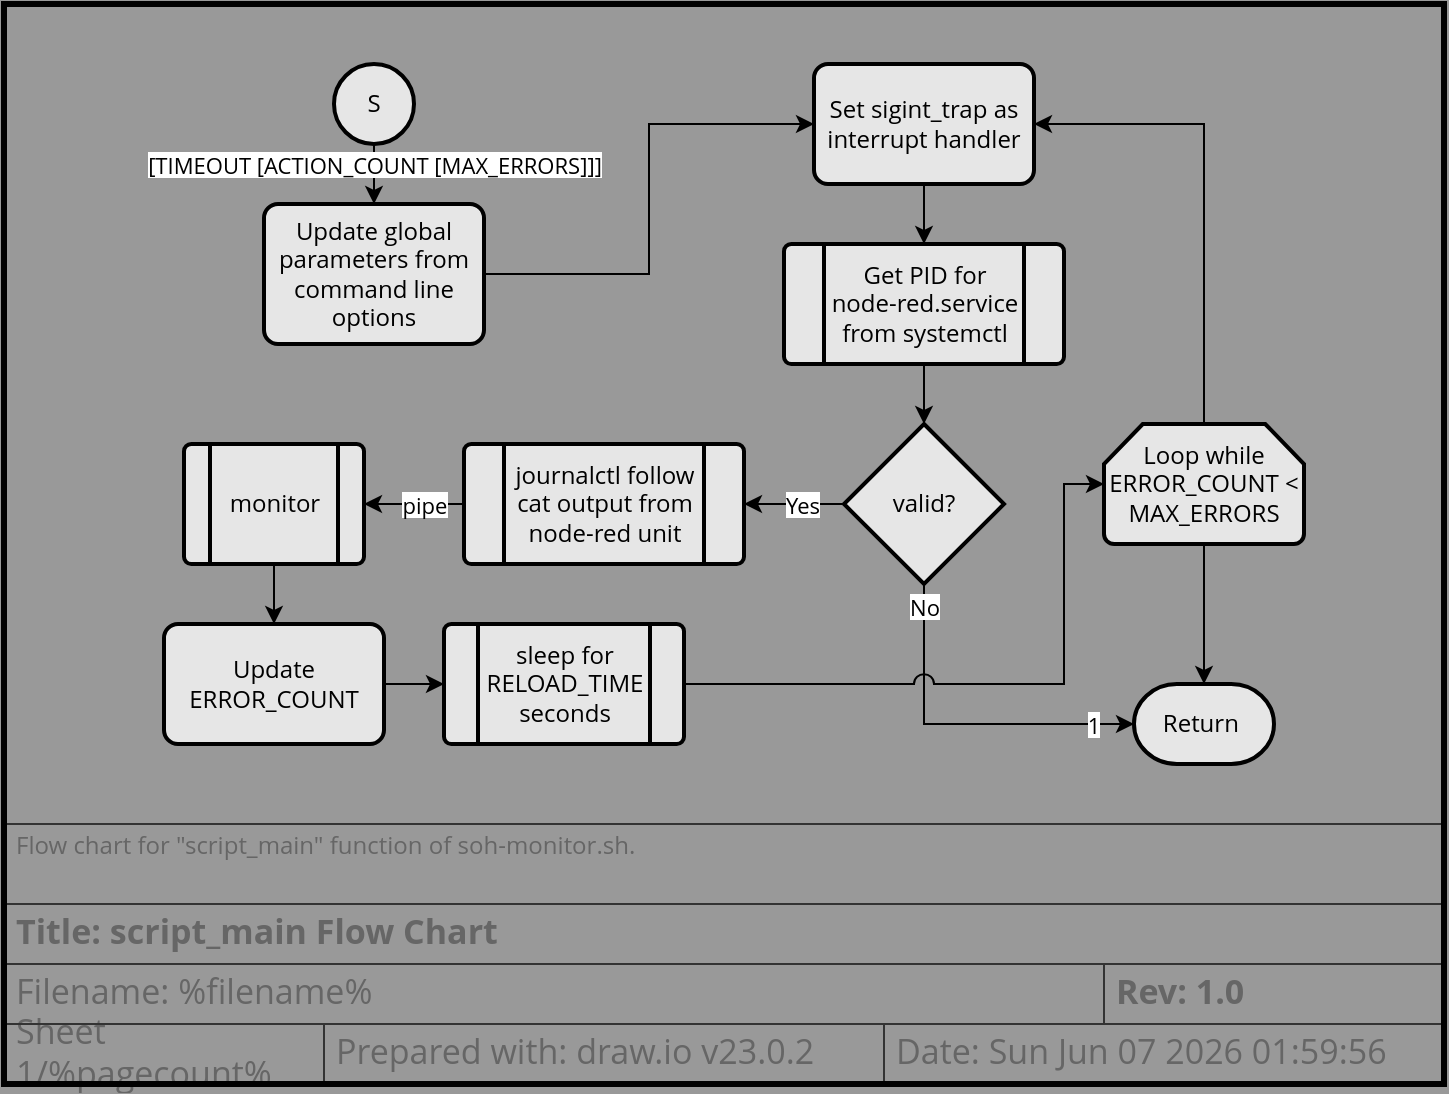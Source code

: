 <mxfile version="23.0.2" type="device">
  <diagram name="script_main Flow Chart" id="fo18u6Ch1KVScq3Fo-Wy">
    <mxGraphModel dx="1130" dy="1213" grid="1" gridSize="10" guides="1" tooltips="1" connect="1" arrows="1" fold="1" page="1" pageScale="1" pageWidth="800" pageHeight="350" background="#999999" math="0" shadow="0">
      <root>
        <object label="" description="Flow chart for &quot;script_main&quot; function of soh-monitor.sh." rev="1.0" id="0">
          <mxCell />
        </object>
        <object label="Title Block" id="1">
          <mxCell style="locked=1;" parent="0" />
        </object>
        <mxCell id="h7L3MlKvrl_dhOmhB3lf-10" value="Prepared with: draw.io v23.0.2" style="strokeWidth=1;shadow=0;dashed=0;align=center;html=1;shape=mxgraph.mockup.text.textBox;fontColor=#666666;align=left;fontSize=17;spacingLeft=4;spacingTop=-3;whiteSpace=wrap;strokeColor=#333333;mainText=;fillColor=none;fontFamily=Open Sans;movable=1;resizable=1;rotatable=1;deletable=1;editable=1;locked=0;connectable=1;" parent="1" vertex="1">
          <mxGeometry x="220" y="300" width="280" height="30" as="geometry" />
        </mxCell>
        <object label="&lt;div align=&quot;left&quot;&gt;Sheet %pagenumber%/%pagecount%&lt;/div&gt;" placeholders="1" id="h7L3MlKvrl_dhOmhB3lf-12">
          <mxCell style="strokeWidth=1;shadow=0;dashed=0;align=left;html=1;shape=mxgraph.mockup.text.textBox;fontColor=#666666;align=left;fontSize=17;spacingLeft=4;spacingTop=-3;whiteSpace=wrap;strokeColor=#333333;mainText=;fillColor=none;fontFamily=Open Sans;movable=1;resizable=1;rotatable=1;deletable=1;editable=1;locked=0;connectable=1;" parent="1" vertex="1">
            <mxGeometry x="60" y="300" width="160" height="30" as="geometry" />
          </mxCell>
        </object>
        <object label="Date: &lt;font style=&quot;font-size: 17px;&quot;&gt;%date{ddd mmm dd yyyy HH:MM:ss}%&lt;/font&gt;" placeholders="1" id="h7L3MlKvrl_dhOmhB3lf-13">
          <mxCell style="strokeWidth=1;shadow=0;dashed=0;align=center;html=1;shape=mxgraph.mockup.text.textBox;fontColor=#666666;align=left;fontSize=17;spacingLeft=4;spacingTop=-3;whiteSpace=wrap;strokeColor=#333333;mainText=;fillColor=none;fontFamily=Open Sans;movable=1;resizable=1;rotatable=1;deletable=1;editable=1;locked=0;connectable=1;" parent="1" vertex="1">
            <mxGeometry x="500" y="300" width="280" height="30" as="geometry" />
          </mxCell>
        </object>
        <object label="&lt;b&gt;Title: %page%&lt;/b&gt;" placeholders="1" id="h7L3MlKvrl_dhOmhB3lf-14">
          <mxCell style="strokeWidth=1;shadow=0;dashed=0;align=center;html=1;shape=mxgraph.mockup.text.textBox;fontColor=#666666;align=left;fontSize=17;spacingLeft=4;spacingTop=-3;whiteSpace=wrap;strokeColor=#333333;mainText=;fillColor=none;fontFamily=Open Sans;movable=1;resizable=1;rotatable=1;deletable=1;editable=1;locked=0;connectable=1;" parent="1" vertex="1">
            <mxGeometry x="60" y="240" width="720" height="30" as="geometry" />
          </mxCell>
        </object>
        <object label="Filename: %filename%" placeholders="1" id="h7L3MlKvrl_dhOmhB3lf-15">
          <mxCell style="strokeWidth=1;shadow=0;dashed=0;align=center;html=1;shape=mxgraph.mockup.text.textBox;fontColor=#666666;align=left;fontSize=17;spacingLeft=4;spacingTop=-3;whiteSpace=wrap;strokeColor=#333333;mainText=;fillColor=none;fontFamily=Open Sans;movable=1;resizable=1;rotatable=1;deletable=1;editable=1;locked=0;connectable=1;" parent="1" vertex="1">
            <mxGeometry x="60" y="270" width="550" height="30" as="geometry" />
          </mxCell>
        </object>
        <object label="&lt;div align=&quot;left&quot;&gt;%description%&lt;/div&gt;" placeholders="1" id="h7L3MlKvrl_dhOmhB3lf-16">
          <mxCell style="strokeWidth=1;shadow=0;dashed=0;html=1;shape=mxgraph.mockup.text.textBox;fontColor=#666666;align=left;verticalAlign=top;fontSize=12;spacingLeft=4;spacingTop=-3;whiteSpace=wrap;strokeColor=#333333;mainText=;fillColor=none;fontFamily=Open Sans;movable=1;resizable=1;rotatable=1;deletable=1;editable=1;locked=0;connectable=1;" parent="1" vertex="1">
            <mxGeometry x="60" y="200" width="720" height="40" as="geometry" />
          </mxCell>
        </object>
        <object label="&lt;b&gt;Rev: %rev%&lt;br&gt;&lt;/b&gt;" placeholders="1" id="EyKvBmyPNv_MzgSUc5b6-1">
          <mxCell style="strokeWidth=1;shadow=0;dashed=0;align=center;html=1;shape=mxgraph.mockup.text.textBox;fontColor=#666666;align=left;fontSize=17;spacingLeft=4;spacingTop=-3;whiteSpace=wrap;strokeColor=#333333;mainText=;fillColor=none;fontFamily=Open Sans;movable=1;resizable=1;rotatable=1;deletable=1;editable=1;locked=0;connectable=1;" parent="1" vertex="1">
            <mxGeometry x="610" y="270" width="170" height="30" as="geometry" />
          </mxCell>
        </object>
        <object label="Drawing Frame" id="2jkEU8j2_UPUL1MGRyPS-1">
          <mxCell style="locked=1;" parent="0" />
        </object>
        <mxCell id="2jkEU8j2_UPUL1MGRyPS-2" value="" style="rounded=0;whiteSpace=wrap;html=1;fillColor=none;strokeWidth=3;movable=1;resizable=1;rotatable=1;deletable=1;editable=1;locked=0;connectable=1;" parent="2jkEU8j2_UPUL1MGRyPS-1" vertex="1">
          <mxGeometry x="60" y="-210" width="720" height="540" as="geometry" />
        </mxCell>
        <object label="Document" id="NbdiYjX3MhI7OpqD2NvG-1">
          <mxCell parent="0" />
        </object>
        <mxCell id="yw6FAlG5G-Jae9AWYVl--2" value="[TIMEOUT [ACTION_COUNT [MAX_ERRORS]]]" style="edgeStyle=orthogonalEdgeStyle;rounded=0;orthogonalLoop=1;jettySize=auto;html=1;fontFamily=Open Sans;" parent="NbdiYjX3MhI7OpqD2NvG-1" source="fzffGFe7_WvlfE_VzDE6-1" target="smkoKUX5MMubbUwZfC6I-2" edge="1">
          <mxGeometry x="0.2" relative="1" as="geometry">
            <mxPoint x="160" y="-90" as="targetPoint" />
            <mxPoint as="offset" />
          </mxGeometry>
        </mxCell>
        <mxCell id="fzffGFe7_WvlfE_VzDE6-1" value="S" style="strokeWidth=2;html=1;shape=mxgraph.flowchart.start_2;whiteSpace=wrap;fillColor=#E6E6E6;fontFamily=Open Sans;" parent="NbdiYjX3MhI7OpqD2NvG-1" vertex="1">
          <mxGeometry x="225" y="-180.0" width="40" height="40" as="geometry" />
        </mxCell>
        <mxCell id="smkoKUX5MMubbUwZfC6I-5" style="edgeStyle=orthogonalEdgeStyle;rounded=0;orthogonalLoop=1;jettySize=auto;html=1;" parent="NbdiYjX3MhI7OpqD2NvG-1" source="isz0wImtCZ7TI1DU8Cka-1" target="smkoKUX5MMubbUwZfC6I-4" edge="1">
          <mxGeometry relative="1" as="geometry" />
        </mxCell>
        <mxCell id="smkoKUX5MMubbUwZfC6I-2" value="Update global parameters from command line options" style="rounded=1;whiteSpace=wrap;html=1;absoluteArcSize=1;arcSize=14;strokeWidth=2;fillColor=#E6E6E6;fontFamily=Open Sans;" parent="NbdiYjX3MhI7OpqD2NvG-1" vertex="1">
          <mxGeometry x="190" y="-110" width="110" height="70" as="geometry" />
        </mxCell>
        <mxCell id="smkoKUX5MMubbUwZfC6I-7" value="Yes" style="edgeStyle=orthogonalEdgeStyle;rounded=0;orthogonalLoop=1;jettySize=auto;html=1;fontFamily=Open Sans;" parent="NbdiYjX3MhI7OpqD2NvG-1" source="smkoKUX5MMubbUwZfC6I-4" target="h4xeG-PqXKgAKbSKeLx_-9" edge="1">
          <mxGeometry x="-0.143" relative="1" as="geometry">
            <mxPoint as="offset" />
          </mxGeometry>
        </mxCell>
        <mxCell id="smkoKUX5MMubbUwZfC6I-13" value="No" style="edgeStyle=orthogonalEdgeStyle;rounded=0;orthogonalLoop=1;jettySize=auto;html=1;fontFamily=Open Sans;exitX=0.5;exitY=1;exitDx=0;exitDy=0;exitPerimeter=0;entryX=0;entryY=0.5;entryDx=0;entryDy=0;entryPerimeter=0;" parent="NbdiYjX3MhI7OpqD2NvG-1" source="smkoKUX5MMubbUwZfC6I-4" target="smkoKUX5MMubbUwZfC6I-17" edge="1">
          <mxGeometry x="-0.871" relative="1" as="geometry">
            <mxPoint as="offset" />
            <mxPoint x="350" y="355" as="targetPoint" />
          </mxGeometry>
        </mxCell>
        <mxCell id="smkoKUX5MMubbUwZfC6I-4" value="valid?" style="strokeWidth=2;html=1;shape=mxgraph.flowchart.decision;whiteSpace=wrap;fillColor=#E6E6E6;fontFamily=Open Sans;verticalAlign=middle;" parent="NbdiYjX3MhI7OpqD2NvG-1" vertex="1">
          <mxGeometry x="480" y="-5.684e-14" width="80" height="80" as="geometry" />
        </mxCell>
        <mxCell id="smkoKUX5MMubbUwZfC6I-17" value="Return&amp;nbsp;" style="strokeWidth=2;html=1;shape=mxgraph.flowchart.terminator;whiteSpace=wrap;fillColor=#E6E6E6;fontFamily=Open Sans;" parent="NbdiYjX3MhI7OpqD2NvG-1" vertex="1">
          <mxGeometry x="625" y="130" width="70" height="40" as="geometry" />
        </mxCell>
        <mxCell id="h4xeG-PqXKgAKbSKeLx_-2" value="" style="edgeStyle=orthogonalEdgeStyle;rounded=0;orthogonalLoop=1;jettySize=auto;html=1;exitX=1;exitY=0.5;exitDx=0;exitDy=0;entryX=0;entryY=0.5;entryDx=0;entryDy=0;" edge="1" parent="NbdiYjX3MhI7OpqD2NvG-1" source="smkoKUX5MMubbUwZfC6I-2" target="h4xeG-PqXKgAKbSKeLx_-1">
          <mxGeometry relative="1" as="geometry">
            <mxPoint x="170" y="-85" as="sourcePoint" />
            <mxPoint x="350" y="125" as="targetPoint" />
          </mxGeometry>
        </mxCell>
        <mxCell id="h4xeG-PqXKgAKbSKeLx_-1" value="Set sigint_trap as interrupt handler" style="rounded=1;whiteSpace=wrap;html=1;absoluteArcSize=1;arcSize=14;strokeWidth=2;fillColor=#E6E6E6;fontFamily=Open Sans;" vertex="1" parent="NbdiYjX3MhI7OpqD2NvG-1">
          <mxGeometry x="465" y="-180" width="110" height="60" as="geometry" />
        </mxCell>
        <mxCell id="h4xeG-PqXKgAKbSKeLx_-3" value="" style="edgeStyle=orthogonalEdgeStyle;rounded=0;orthogonalLoop=1;jettySize=auto;html=1;" edge="1" parent="NbdiYjX3MhI7OpqD2NvG-1" source="h4xeG-PqXKgAKbSKeLx_-1" target="isz0wImtCZ7TI1DU8Cka-1">
          <mxGeometry relative="1" as="geometry">
            <mxPoint x="310" y="-85" as="sourcePoint" />
            <mxPoint x="350" y="125" as="targetPoint" />
          </mxGeometry>
        </mxCell>
        <mxCell id="isz0wImtCZ7TI1DU8Cka-1" value="Get PID for&lt;br&gt;node-red.service from systemctl" style="verticalLabelPosition=middle;verticalAlign=middle;html=1;shape=process;whiteSpace=wrap;rounded=1;size=0.14;arcSize=6;fillColor=#E6E6E6;fontFamily=Open Sans;labelPosition=center;align=center;strokeWidth=2;" parent="NbdiYjX3MhI7OpqD2NvG-1" vertex="1">
          <mxGeometry x="450" y="-90" width="140" height="60" as="geometry" />
        </mxCell>
        <mxCell id="h4xeG-PqXKgAKbSKeLx_-4" value="1" style="text;html=1;strokeColor=none;fillColor=none;align=center;verticalAlign=middle;whiteSpace=wrap;rounded=0;fontFamily=Open Sans;fontSize=11;labelBackgroundColor=default;" vertex="1" parent="NbdiYjX3MhI7OpqD2NvG-1">
          <mxGeometry x="590" y="140" width="30" height="20" as="geometry" />
        </mxCell>
        <mxCell id="h4xeG-PqXKgAKbSKeLx_-12" value="pipe" style="edgeStyle=orthogonalEdgeStyle;rounded=0;orthogonalLoop=1;jettySize=auto;html=1;fontFamily=Open Sans;" edge="1" parent="NbdiYjX3MhI7OpqD2NvG-1" source="h4xeG-PqXKgAKbSKeLx_-9" target="h4xeG-PqXKgAKbSKeLx_-11">
          <mxGeometry x="-0.2" relative="1" as="geometry">
            <mxPoint as="offset" />
          </mxGeometry>
        </mxCell>
        <mxCell id="h4xeG-PqXKgAKbSKeLx_-9" value="journalctl follow cat output from node-red unit" style="verticalLabelPosition=middle;verticalAlign=middle;html=1;shape=process;whiteSpace=wrap;rounded=1;size=0.14;arcSize=6;fillColor=#E6E6E6;fontFamily=Open Sans;labelPosition=center;align=center;strokeWidth=2;" vertex="1" parent="NbdiYjX3MhI7OpqD2NvG-1">
          <mxGeometry x="290" y="10" width="140" height="60" as="geometry" />
        </mxCell>
        <mxCell id="h4xeG-PqXKgAKbSKeLx_-14" style="edgeStyle=orthogonalEdgeStyle;rounded=0;orthogonalLoop=1;jettySize=auto;html=1;" edge="1" parent="NbdiYjX3MhI7OpqD2NvG-1" source="h4xeG-PqXKgAKbSKeLx_-11" target="h4xeG-PqXKgAKbSKeLx_-13">
          <mxGeometry relative="1" as="geometry" />
        </mxCell>
        <mxCell id="h4xeG-PqXKgAKbSKeLx_-11" value="monitor" style="verticalLabelPosition=middle;verticalAlign=middle;html=1;shape=process;whiteSpace=wrap;rounded=1;size=0.14;arcSize=6;fillColor=#E6E6E6;fontFamily=Open Sans;labelPosition=center;align=center;strokeWidth=2;" vertex="1" parent="NbdiYjX3MhI7OpqD2NvG-1">
          <mxGeometry x="150" y="10" width="90" height="60" as="geometry" />
        </mxCell>
        <mxCell id="h4xeG-PqXKgAKbSKeLx_-16" style="edgeStyle=orthogonalEdgeStyle;rounded=0;orthogonalLoop=1;jettySize=auto;html=1;" edge="1" parent="NbdiYjX3MhI7OpqD2NvG-1" source="h4xeG-PqXKgAKbSKeLx_-13" target="h4xeG-PqXKgAKbSKeLx_-15">
          <mxGeometry relative="1" as="geometry" />
        </mxCell>
        <mxCell id="h4xeG-PqXKgAKbSKeLx_-13" value="Update ERROR_COUNT" style="rounded=1;whiteSpace=wrap;html=1;absoluteArcSize=1;arcSize=14;strokeWidth=2;fillColor=#E6E6E6;fontFamily=Open Sans;" vertex="1" parent="NbdiYjX3MhI7OpqD2NvG-1">
          <mxGeometry x="140" y="100" width="110" height="60" as="geometry" />
        </mxCell>
        <mxCell id="h4xeG-PqXKgAKbSKeLx_-19" style="edgeStyle=orthogonalEdgeStyle;rounded=0;orthogonalLoop=1;jettySize=auto;html=1;entryX=0;entryY=0.5;entryDx=0;entryDy=0;entryPerimeter=0;jumpStyle=arc;jumpSize=10;" edge="1" parent="NbdiYjX3MhI7OpqD2NvG-1" source="h4xeG-PqXKgAKbSKeLx_-15" target="h4xeG-PqXKgAKbSKeLx_-17">
          <mxGeometry relative="1" as="geometry">
            <Array as="points">
              <mxPoint x="590" y="130" />
              <mxPoint x="590" y="30" />
            </Array>
          </mxGeometry>
        </mxCell>
        <mxCell id="h4xeG-PqXKgAKbSKeLx_-15" value="sleep for RELOAD_TIME seconds" style="verticalLabelPosition=middle;verticalAlign=middle;html=1;shape=process;whiteSpace=wrap;rounded=1;size=0.14;arcSize=6;fillColor=#E6E6E6;fontFamily=Open Sans;labelPosition=center;align=center;strokeWidth=2;" vertex="1" parent="NbdiYjX3MhI7OpqD2NvG-1">
          <mxGeometry x="280" y="100" width="120" height="60" as="geometry" />
        </mxCell>
        <mxCell id="h4xeG-PqXKgAKbSKeLx_-18" style="edgeStyle=orthogonalEdgeStyle;rounded=0;orthogonalLoop=1;jettySize=auto;html=1;exitX=0.5;exitY=0;exitDx=0;exitDy=0;exitPerimeter=0;entryX=1;entryY=0.5;entryDx=0;entryDy=0;" edge="1" parent="NbdiYjX3MhI7OpqD2NvG-1" source="h4xeG-PqXKgAKbSKeLx_-17" target="h4xeG-PqXKgAKbSKeLx_-1">
          <mxGeometry relative="1" as="geometry" />
        </mxCell>
        <mxCell id="h4xeG-PqXKgAKbSKeLx_-20" style="edgeStyle=orthogonalEdgeStyle;rounded=0;orthogonalLoop=1;jettySize=auto;html=1;" edge="1" parent="NbdiYjX3MhI7OpqD2NvG-1" source="h4xeG-PqXKgAKbSKeLx_-17" target="smkoKUX5MMubbUwZfC6I-17">
          <mxGeometry relative="1" as="geometry" />
        </mxCell>
        <mxCell id="h4xeG-PqXKgAKbSKeLx_-17" value="Loop while ERROR_COUNT &amp;lt; MAX_ERRORS" style="strokeWidth=2;html=1;shape=mxgraph.flowchart.loop_limit;whiteSpace=wrap;fillColor=#E6E6E6;fontFamily=Open Sans;" vertex="1" parent="NbdiYjX3MhI7OpqD2NvG-1">
          <mxGeometry x="610" width="100" height="60" as="geometry" />
        </mxCell>
      </root>
    </mxGraphModel>
  </diagram>
</mxfile>
